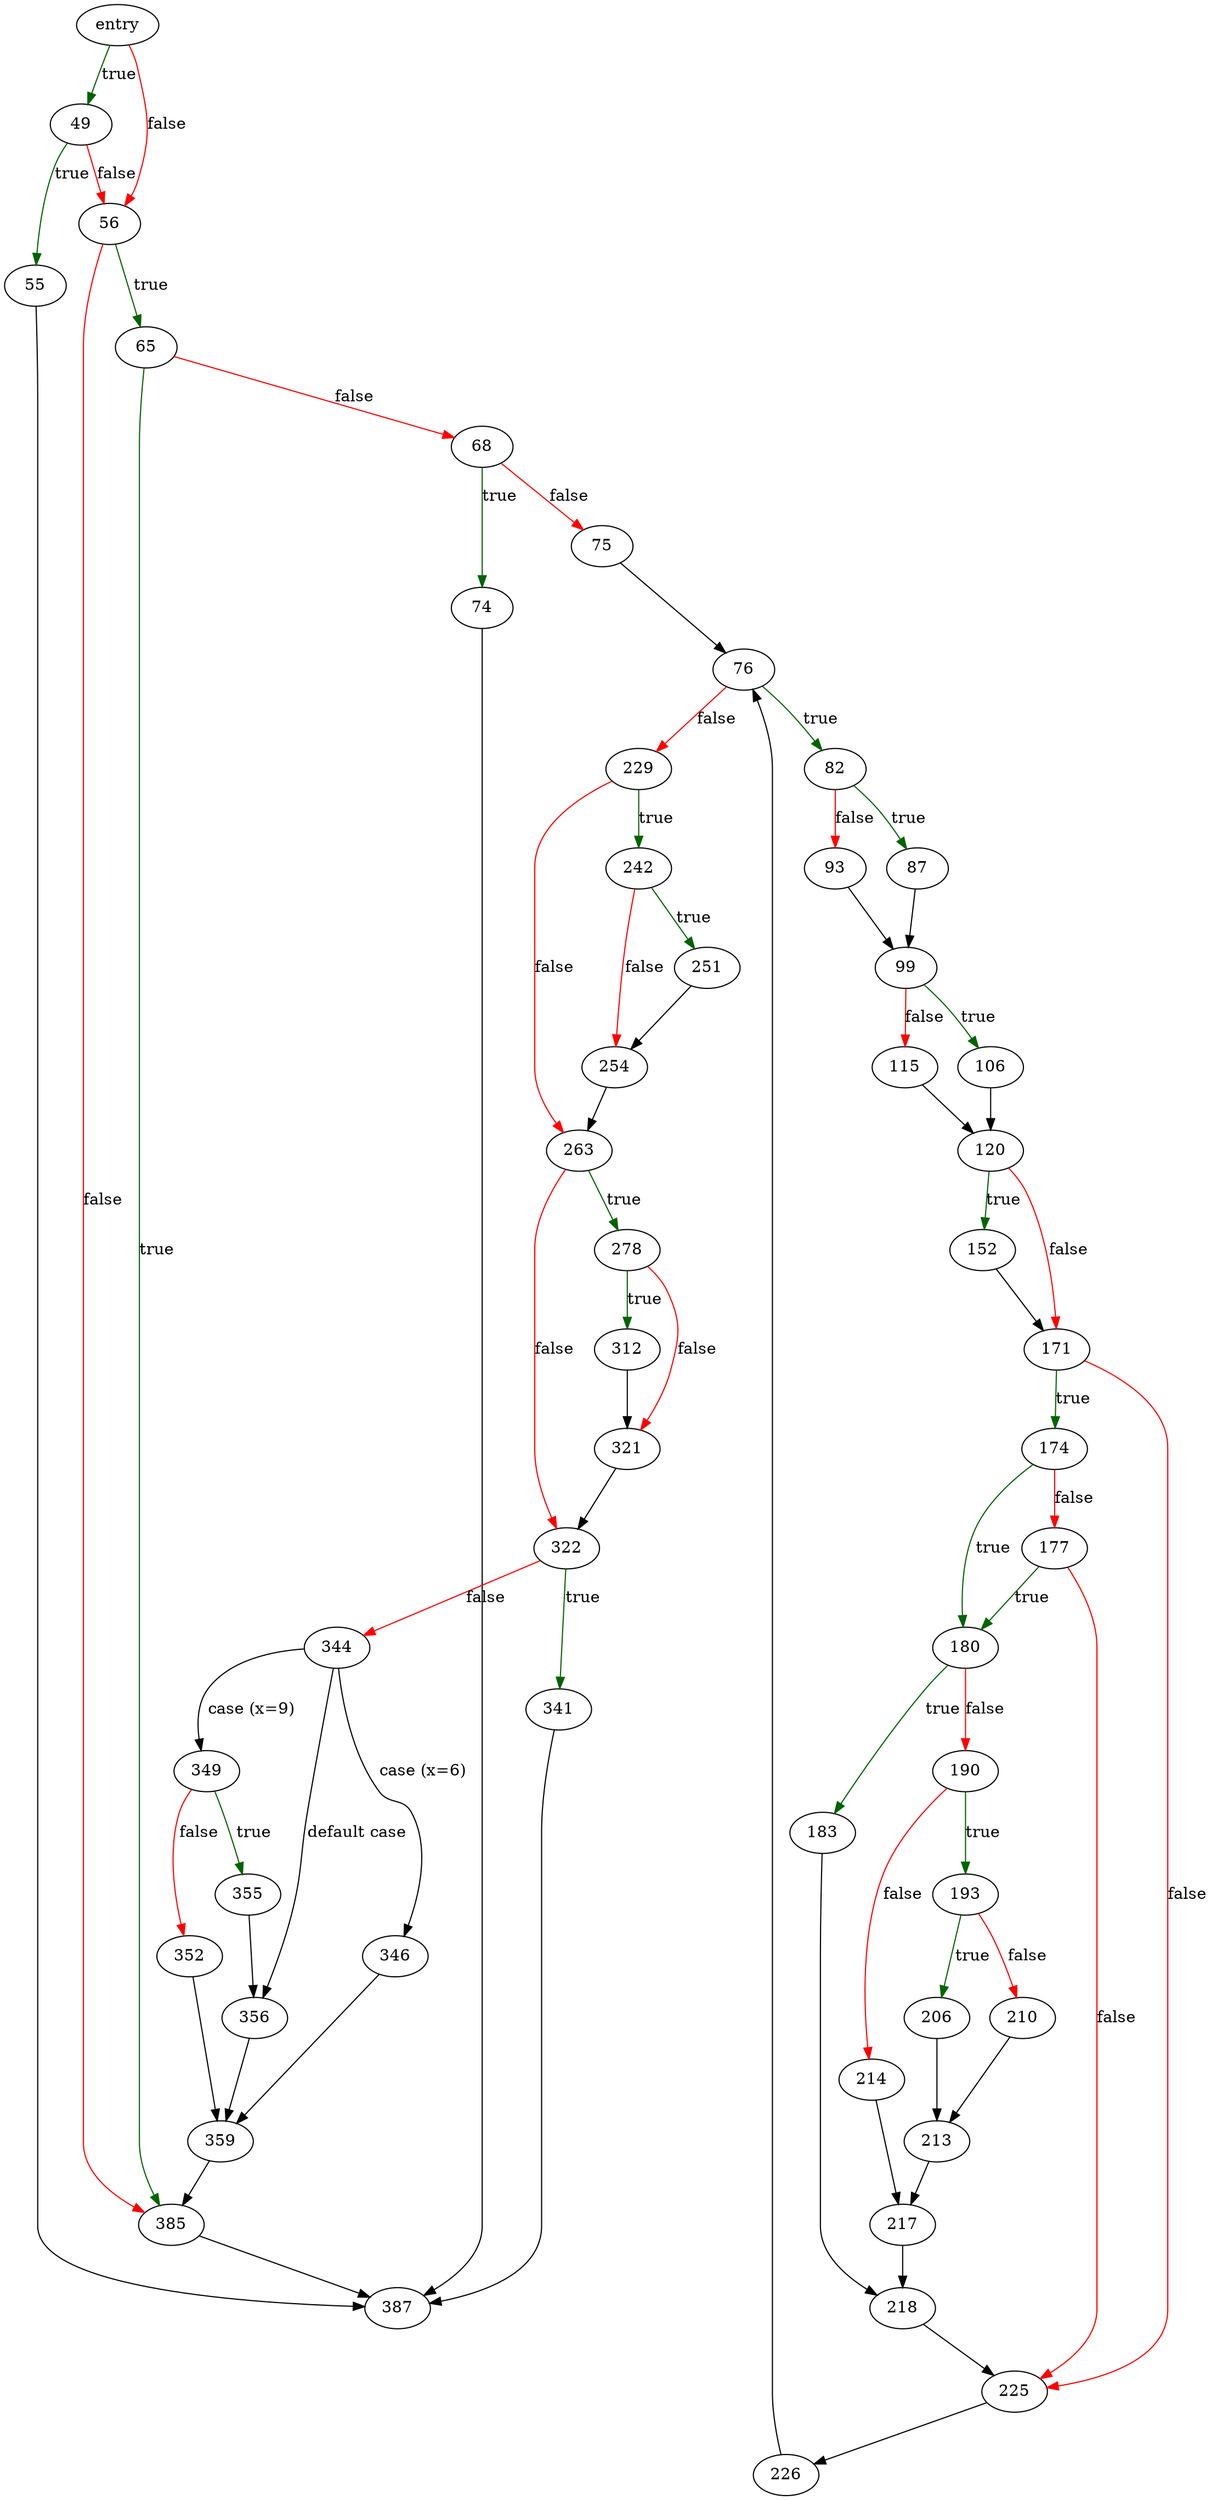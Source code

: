 digraph "fkActionTrigger" {
	// Node definitions.
	4 [label=entry];
	49;
	55;
	56;
	65;
	68;
	74;
	75;
	76;
	82;
	87;
	93;
	99;
	106;
	115;
	120;
	152;
	171;
	174;
	177;
	180;
	183;
	190;
	193;
	206;
	210;
	213;
	214;
	217;
	218;
	225;
	226;
	229;
	242;
	251;
	254;
	263;
	278;
	312;
	321;
	322;
	341;
	344;
	346;
	349;
	352;
	355;
	356;
	359;
	385;
	387;

	// Edge definitions.
	4 -> 49 [
		color=darkgreen
		label=true
	];
	4 -> 56 [
		color=red
		label=false
	];
	49 -> 55 [
		color=darkgreen
		label=true
	];
	49 -> 56 [
		color=red
		label=false
	];
	55 -> 387;
	56 -> 65 [
		color=darkgreen
		label=true
	];
	56 -> 385 [
		color=red
		label=false
	];
	65 -> 68 [
		color=red
		label=false
	];
	65 -> 385 [
		color=darkgreen
		label=true
	];
	68 -> 74 [
		color=darkgreen
		label=true
	];
	68 -> 75 [
		color=red
		label=false
	];
	74 -> 387;
	75 -> 76;
	76 -> 82 [
		color=darkgreen
		label=true
	];
	76 -> 229 [
		color=red
		label=false
	];
	82 -> 87 [
		color=darkgreen
		label=true
	];
	82 -> 93 [
		color=red
		label=false
	];
	87 -> 99;
	93 -> 99;
	99 -> 106 [
		color=darkgreen
		label=true
	];
	99 -> 115 [
		color=red
		label=false
	];
	106 -> 120;
	115 -> 120;
	120 -> 152 [
		color=darkgreen
		label=true
	];
	120 -> 171 [
		color=red
		label=false
	];
	152 -> 171;
	171 -> 174 [
		color=darkgreen
		label=true
	];
	171 -> 225 [
		color=red
		label=false
	];
	174 -> 177 [
		color=red
		label=false
	];
	174 -> 180 [
		color=darkgreen
		label=true
	];
	177 -> 180 [
		color=darkgreen
		label=true
	];
	177 -> 225 [
		color=red
		label=false
	];
	180 -> 183 [
		color=darkgreen
		label=true
	];
	180 -> 190 [
		color=red
		label=false
	];
	183 -> 218;
	190 -> 193 [
		color=darkgreen
		label=true
	];
	190 -> 214 [
		color=red
		label=false
	];
	193 -> 206 [
		color=darkgreen
		label=true
	];
	193 -> 210 [
		color=red
		label=false
	];
	206 -> 213;
	210 -> 213;
	213 -> 217;
	214 -> 217;
	217 -> 218;
	218 -> 225;
	225 -> 226;
	226 -> 76;
	229 -> 242 [
		color=darkgreen
		label=true
	];
	229 -> 263 [
		color=red
		label=false
	];
	242 -> 251 [
		color=darkgreen
		label=true
	];
	242 -> 254 [
		color=red
		label=false
	];
	251 -> 254;
	254 -> 263;
	263 -> 278 [
		color=darkgreen
		label=true
	];
	263 -> 322 [
		color=red
		label=false
	];
	278 -> 312 [
		color=darkgreen
		label=true
	];
	278 -> 321 [
		color=red
		label=false
	];
	312 -> 321;
	321 -> 322;
	322 -> 341 [
		color=darkgreen
		label=true
	];
	322 -> 344 [
		color=red
		label=false
	];
	341 -> 387;
	344 -> 346 [label="case (x=6)"];
	344 -> 349 [label="case (x=9)"];
	344 -> 356 [label="default case"];
	346 -> 359;
	349 -> 352 [
		color=red
		label=false
	];
	349 -> 355 [
		color=darkgreen
		label=true
	];
	352 -> 359;
	355 -> 356;
	356 -> 359;
	359 -> 385;
	385 -> 387;
}